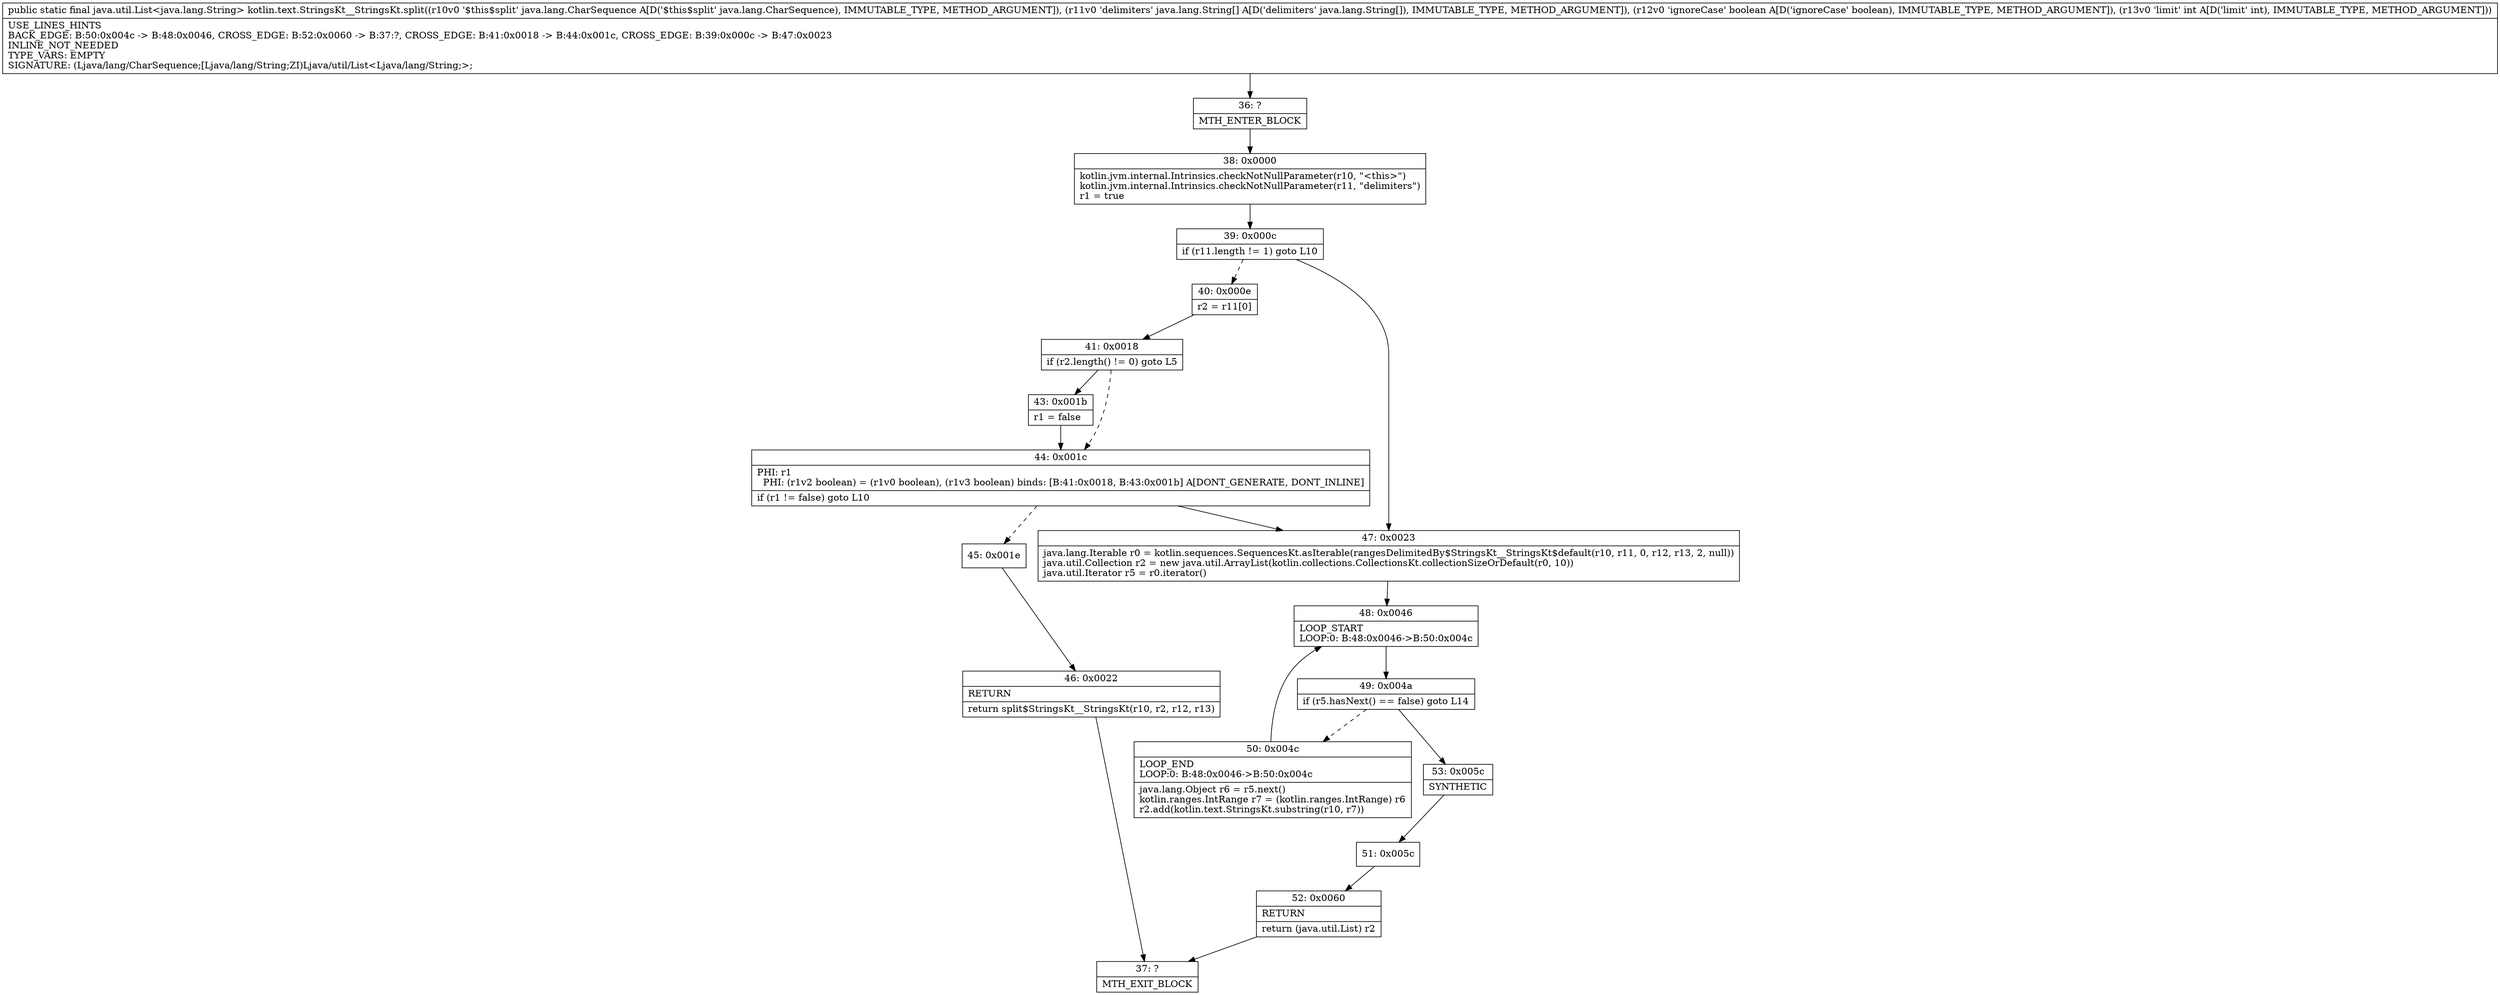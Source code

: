 digraph "CFG forkotlin.text.StringsKt__StringsKt.split(Ljava\/lang\/CharSequence;[Ljava\/lang\/String;ZI)Ljava\/util\/List;" {
Node_36 [shape=record,label="{36\:\ ?|MTH_ENTER_BLOCK\l}"];
Node_38 [shape=record,label="{38\:\ 0x0000|kotlin.jvm.internal.Intrinsics.checkNotNullParameter(r10, \"\<this\>\")\lkotlin.jvm.internal.Intrinsics.checkNotNullParameter(r11, \"delimiters\")\lr1 = true\l}"];
Node_39 [shape=record,label="{39\:\ 0x000c|if (r11.length != 1) goto L10\l}"];
Node_40 [shape=record,label="{40\:\ 0x000e|r2 = r11[0]\l}"];
Node_41 [shape=record,label="{41\:\ 0x0018|if (r2.length() != 0) goto L5\l}"];
Node_43 [shape=record,label="{43\:\ 0x001b|r1 = false\l}"];
Node_44 [shape=record,label="{44\:\ 0x001c|PHI: r1 \l  PHI: (r1v2 boolean) = (r1v0 boolean), (r1v3 boolean) binds: [B:41:0x0018, B:43:0x001b] A[DONT_GENERATE, DONT_INLINE]\l|if (r1 != false) goto L10\l}"];
Node_45 [shape=record,label="{45\:\ 0x001e}"];
Node_46 [shape=record,label="{46\:\ 0x0022|RETURN\l|return split$StringsKt__StringsKt(r10, r2, r12, r13)\l}"];
Node_37 [shape=record,label="{37\:\ ?|MTH_EXIT_BLOCK\l}"];
Node_47 [shape=record,label="{47\:\ 0x0023|java.lang.Iterable r0 = kotlin.sequences.SequencesKt.asIterable(rangesDelimitedBy$StringsKt__StringsKt$default(r10, r11, 0, r12, r13, 2, null))\ljava.util.Collection r2 = new java.util.ArrayList(kotlin.collections.CollectionsKt.collectionSizeOrDefault(r0, 10))\ljava.util.Iterator r5 = r0.iterator()\l}"];
Node_48 [shape=record,label="{48\:\ 0x0046|LOOP_START\lLOOP:0: B:48:0x0046\-\>B:50:0x004c\l}"];
Node_49 [shape=record,label="{49\:\ 0x004a|if (r5.hasNext() == false) goto L14\l}"];
Node_50 [shape=record,label="{50\:\ 0x004c|LOOP_END\lLOOP:0: B:48:0x0046\-\>B:50:0x004c\l|java.lang.Object r6 = r5.next()\lkotlin.ranges.IntRange r7 = (kotlin.ranges.IntRange) r6\lr2.add(kotlin.text.StringsKt.substring(r10, r7))\l}"];
Node_53 [shape=record,label="{53\:\ 0x005c|SYNTHETIC\l}"];
Node_51 [shape=record,label="{51\:\ 0x005c}"];
Node_52 [shape=record,label="{52\:\ 0x0060|RETURN\l|return (java.util.List) r2\l}"];
MethodNode[shape=record,label="{public static final java.util.List\<java.lang.String\> kotlin.text.StringsKt__StringsKt.split((r10v0 '$this$split' java.lang.CharSequence A[D('$this$split' java.lang.CharSequence), IMMUTABLE_TYPE, METHOD_ARGUMENT]), (r11v0 'delimiters' java.lang.String[] A[D('delimiters' java.lang.String[]), IMMUTABLE_TYPE, METHOD_ARGUMENT]), (r12v0 'ignoreCase' boolean A[D('ignoreCase' boolean), IMMUTABLE_TYPE, METHOD_ARGUMENT]), (r13v0 'limit' int A[D('limit' int), IMMUTABLE_TYPE, METHOD_ARGUMENT]))  | USE_LINES_HINTS\lBACK_EDGE: B:50:0x004c \-\> B:48:0x0046, CROSS_EDGE: B:52:0x0060 \-\> B:37:?, CROSS_EDGE: B:41:0x0018 \-\> B:44:0x001c, CROSS_EDGE: B:39:0x000c \-\> B:47:0x0023\lINLINE_NOT_NEEDED\lTYPE_VARS: EMPTY\lSIGNATURE: (Ljava\/lang\/CharSequence;[Ljava\/lang\/String;ZI)Ljava\/util\/List\<Ljava\/lang\/String;\>;\l}"];
MethodNode -> Node_36;Node_36 -> Node_38;
Node_38 -> Node_39;
Node_39 -> Node_40[style=dashed];
Node_39 -> Node_47;
Node_40 -> Node_41;
Node_41 -> Node_43;
Node_41 -> Node_44[style=dashed];
Node_43 -> Node_44;
Node_44 -> Node_45[style=dashed];
Node_44 -> Node_47;
Node_45 -> Node_46;
Node_46 -> Node_37;
Node_47 -> Node_48;
Node_48 -> Node_49;
Node_49 -> Node_50[style=dashed];
Node_49 -> Node_53;
Node_50 -> Node_48;
Node_53 -> Node_51;
Node_51 -> Node_52;
Node_52 -> Node_37;
}

